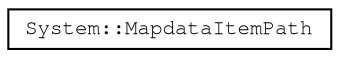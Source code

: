 digraph "Graphical Class Hierarchy"
{
 // LATEX_PDF_SIZE
  edge [fontname="FreeMono",fontsize="10",labelfontname="FreeMono",labelfontsize="10"];
  node [fontname="FreeMono",fontsize="10",shape=record];
  rankdir="LR";
  Node0 [label="System::MapdataItemPath",height=0.2,width=0.4,color="black", fillcolor="white", style="filled",URL="$class_system_1_1_mapdata_item_path.html",tooltip=" "];
}
